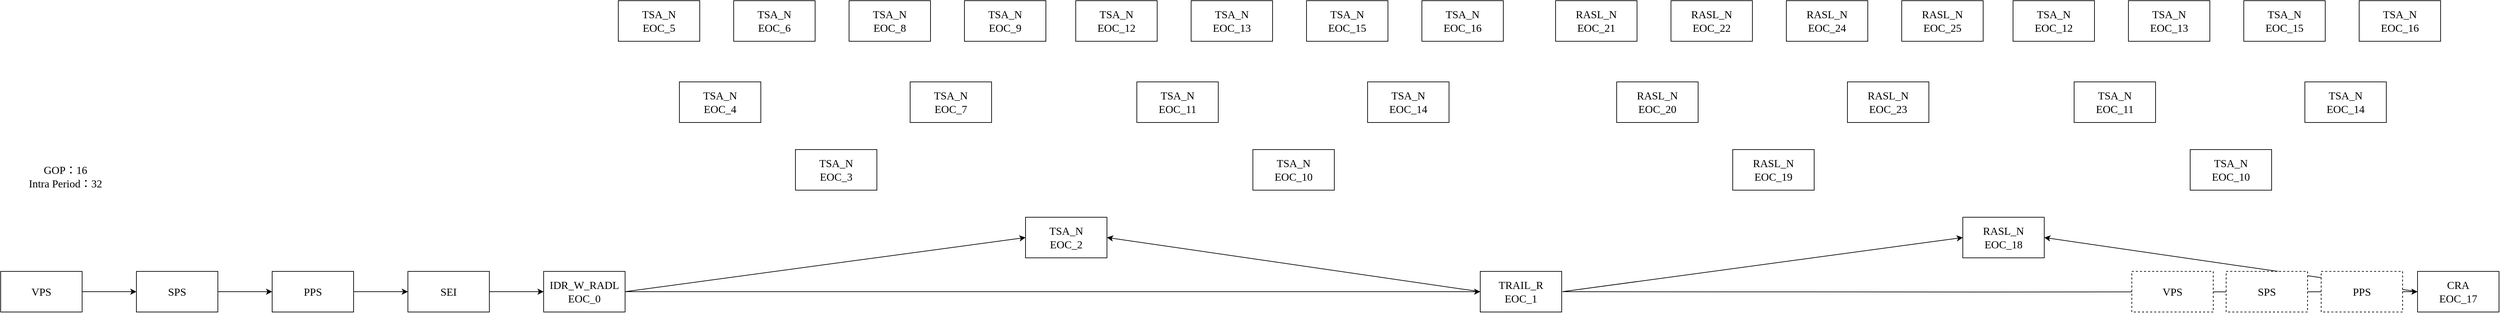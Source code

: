<mxfile version="18.0.3" type="github">
  <diagram id="DOYgF-Zy3J4TfOhHUx3y" name="Page-1">
    <mxGraphModel dx="1125" dy="1998" grid="1" gridSize="10" guides="1" tooltips="1" connect="1" arrows="1" fold="1" page="1" pageScale="1" pageWidth="827" pageHeight="1169" math="0" shadow="0">
      <root>
        <mxCell id="0" />
        <mxCell id="1" parent="0" />
        <mxCell id="U86lI-2MnxNxxLe1aYbE-3" value="" style="edgeStyle=orthogonalEdgeStyle;rounded=0;orthogonalLoop=1;jettySize=auto;html=1;fontFamily=Lucida Console;fontSize=16;" edge="1" parent="1" source="U86lI-2MnxNxxLe1aYbE-1" target="U86lI-2MnxNxxLe1aYbE-2">
          <mxGeometry relative="1" as="geometry" />
        </mxCell>
        <mxCell id="U86lI-2MnxNxxLe1aYbE-1" value="VPS" style="rounded=0;whiteSpace=wrap;html=1;fontFamily=Lucida Console;fontSize=16;" vertex="1" parent="1">
          <mxGeometry x="70" y="300" width="120" height="60" as="geometry" />
        </mxCell>
        <mxCell id="U86lI-2MnxNxxLe1aYbE-5" value="" style="edgeStyle=orthogonalEdgeStyle;rounded=0;orthogonalLoop=1;jettySize=auto;html=1;fontFamily=Lucida Console;fontSize=16;" edge="1" parent="1" source="U86lI-2MnxNxxLe1aYbE-2" target="U86lI-2MnxNxxLe1aYbE-4">
          <mxGeometry relative="1" as="geometry" />
        </mxCell>
        <mxCell id="U86lI-2MnxNxxLe1aYbE-2" value="SPS" style="whiteSpace=wrap;html=1;fontSize=16;fontFamily=Lucida Console;rounded=0;" vertex="1" parent="1">
          <mxGeometry x="270" y="300" width="120" height="60" as="geometry" />
        </mxCell>
        <mxCell id="U86lI-2MnxNxxLe1aYbE-7" value="" style="edgeStyle=orthogonalEdgeStyle;rounded=0;orthogonalLoop=1;jettySize=auto;html=1;fontFamily=Lucida Console;fontSize=16;" edge="1" parent="1" source="U86lI-2MnxNxxLe1aYbE-4" target="U86lI-2MnxNxxLe1aYbE-6">
          <mxGeometry relative="1" as="geometry" />
        </mxCell>
        <mxCell id="U86lI-2MnxNxxLe1aYbE-4" value="PPS" style="whiteSpace=wrap;html=1;fontSize=16;fontFamily=Lucida Console;rounded=0;" vertex="1" parent="1">
          <mxGeometry x="470" y="300" width="120" height="60" as="geometry" />
        </mxCell>
        <mxCell id="U86lI-2MnxNxxLe1aYbE-9" value="" style="edgeStyle=orthogonalEdgeStyle;rounded=0;orthogonalLoop=1;jettySize=auto;html=1;fontFamily=Lucida Console;fontSize=16;" edge="1" parent="1" source="U86lI-2MnxNxxLe1aYbE-6" target="U86lI-2MnxNxxLe1aYbE-8">
          <mxGeometry relative="1" as="geometry" />
        </mxCell>
        <mxCell id="U86lI-2MnxNxxLe1aYbE-6" value="SEI" style="whiteSpace=wrap;html=1;fontSize=16;fontFamily=Lucida Console;rounded=0;" vertex="1" parent="1">
          <mxGeometry x="670" y="300" width="120" height="60" as="geometry" />
        </mxCell>
        <mxCell id="U86lI-2MnxNxxLe1aYbE-12" value="" style="edgeStyle=orthogonalEdgeStyle;rounded=0;orthogonalLoop=1;jettySize=auto;html=1;fontFamily=Lucida Console;fontSize=16;" edge="1" parent="1" source="U86lI-2MnxNxxLe1aYbE-8" target="U86lI-2MnxNxxLe1aYbE-11">
          <mxGeometry relative="1" as="geometry" />
        </mxCell>
        <mxCell id="U86lI-2MnxNxxLe1aYbE-8" value="IDR_W_RADL&lt;br&gt;EOC_0" style="whiteSpace=wrap;html=1;fontSize=16;fontFamily=Lucida Console;rounded=0;" vertex="1" parent="1">
          <mxGeometry x="870" y="300" width="120" height="60" as="geometry" />
        </mxCell>
        <mxCell id="U86lI-2MnxNxxLe1aYbE-10" value="GOP：16&lt;br&gt;Intra Period：32" style="text;html=1;resizable=0;autosize=1;align=center;verticalAlign=middle;points=[];fillColor=none;strokeColor=none;rounded=0;fontFamily=Lucida Console;fontSize=16;" vertex="1" parent="1">
          <mxGeometry x="80" y="140" width="170" height="40" as="geometry" />
        </mxCell>
        <mxCell id="U86lI-2MnxNxxLe1aYbE-11" value="TRAIL_R&lt;br&gt;EOC_1" style="whiteSpace=wrap;html=1;fontSize=16;fontFamily=Lucida Console;rounded=0;" vertex="1" parent="1">
          <mxGeometry x="2250" y="300" width="120" height="60" as="geometry" />
        </mxCell>
        <mxCell id="U86lI-2MnxNxxLe1aYbE-13" value="TSA_N&lt;br&gt;EOC_2" style="rounded=0;whiteSpace=wrap;html=1;fontFamily=Lucida Console;fontSize=16;" vertex="1" parent="1">
          <mxGeometry x="1580" y="220" width="120" height="60" as="geometry" />
        </mxCell>
        <mxCell id="U86lI-2MnxNxxLe1aYbE-14" value="" style="endArrow=classic;html=1;rounded=0;fontFamily=Lucida Console;fontSize=16;exitX=1;exitY=0.5;exitDx=0;exitDy=0;entryX=0;entryY=0.5;entryDx=0;entryDy=0;" edge="1" parent="1" source="U86lI-2MnxNxxLe1aYbE-8" target="U86lI-2MnxNxxLe1aYbE-13">
          <mxGeometry width="50" height="50" relative="1" as="geometry">
            <mxPoint x="1670" y="440" as="sourcePoint" />
            <mxPoint x="1720" y="390" as="targetPoint" />
          </mxGeometry>
        </mxCell>
        <mxCell id="U86lI-2MnxNxxLe1aYbE-17" value="" style="endArrow=classic;html=1;rounded=0;fontFamily=Lucida Console;fontSize=16;exitX=0;exitY=0.5;exitDx=0;exitDy=0;entryX=1;entryY=0.5;entryDx=0;entryDy=0;" edge="1" parent="1" source="U86lI-2MnxNxxLe1aYbE-11" target="U86lI-2MnxNxxLe1aYbE-13">
          <mxGeometry width="50" height="50" relative="1" as="geometry">
            <mxPoint x="1400" y="690" as="sourcePoint" />
            <mxPoint x="1450" y="640" as="targetPoint" />
          </mxGeometry>
        </mxCell>
        <mxCell id="U86lI-2MnxNxxLe1aYbE-18" value="TSA_N&lt;br&gt;EOC_3" style="rounded=0;whiteSpace=wrap;html=1;fontFamily=Lucida Console;fontSize=16;" vertex="1" parent="1">
          <mxGeometry x="1241" y="120" width="120" height="60" as="geometry" />
        </mxCell>
        <mxCell id="U86lI-2MnxNxxLe1aYbE-19" value="TSA_N&lt;br&gt;EOC_4" style="rounded=0;whiteSpace=wrap;html=1;fontFamily=Lucida Console;fontSize=16;" vertex="1" parent="1">
          <mxGeometry x="1070" y="20" width="120" height="60" as="geometry" />
        </mxCell>
        <mxCell id="U86lI-2MnxNxxLe1aYbE-20" value="TSA_N&lt;br&gt;EOC_5" style="rounded=0;whiteSpace=wrap;html=1;fontFamily=Lucida Console;fontSize=16;" vertex="1" parent="1">
          <mxGeometry x="980" y="-100" width="120" height="60" as="geometry" />
        </mxCell>
        <mxCell id="U86lI-2MnxNxxLe1aYbE-21" value="TSA_N&lt;br&gt;EOC_6" style="rounded=0;whiteSpace=wrap;html=1;fontFamily=Lucida Console;fontSize=16;" vertex="1" parent="1">
          <mxGeometry x="1150" y="-100" width="120" height="60" as="geometry" />
        </mxCell>
        <mxCell id="U86lI-2MnxNxxLe1aYbE-22" value="TSA_N&lt;br&gt;EOC_7" style="rounded=0;whiteSpace=wrap;html=1;fontFamily=Lucida Console;fontSize=16;" vertex="1" parent="1">
          <mxGeometry x="1410" y="20" width="120" height="60" as="geometry" />
        </mxCell>
        <mxCell id="U86lI-2MnxNxxLe1aYbE-23" value="TSA_N&lt;br&gt;EOC_8" style="rounded=0;whiteSpace=wrap;html=1;fontFamily=Lucida Console;fontSize=16;" vertex="1" parent="1">
          <mxGeometry x="1320" y="-100" width="120" height="60" as="geometry" />
        </mxCell>
        <mxCell id="U86lI-2MnxNxxLe1aYbE-24" value="TSA_N&lt;br&gt;EOC_9" style="rounded=0;whiteSpace=wrap;html=1;fontFamily=Lucida Console;fontSize=16;" vertex="1" parent="1">
          <mxGeometry x="1490" y="-100" width="120" height="60" as="geometry" />
        </mxCell>
        <mxCell id="U86lI-2MnxNxxLe1aYbE-25" value="TSA_N&lt;br&gt;EOC_10" style="rounded=0;whiteSpace=wrap;html=1;fontFamily=Lucida Console;fontSize=16;" vertex="1" parent="1">
          <mxGeometry x="1915" y="120" width="120" height="60" as="geometry" />
        </mxCell>
        <mxCell id="U86lI-2MnxNxxLe1aYbE-26" value="TSA_N&lt;br&gt;EOC_11" style="rounded=0;whiteSpace=wrap;html=1;fontFamily=Lucida Console;fontSize=16;" vertex="1" parent="1">
          <mxGeometry x="1744" y="20" width="120" height="60" as="geometry" />
        </mxCell>
        <mxCell id="U86lI-2MnxNxxLe1aYbE-27" value="TSA_N&lt;br&gt;EOC_12" style="rounded=0;whiteSpace=wrap;html=1;fontFamily=Lucida Console;fontSize=16;" vertex="1" parent="1">
          <mxGeometry x="1654" y="-100" width="120" height="60" as="geometry" />
        </mxCell>
        <mxCell id="U86lI-2MnxNxxLe1aYbE-28" value="TSA_N&lt;br&gt;EOC_13" style="rounded=0;whiteSpace=wrap;html=1;fontFamily=Lucida Console;fontSize=16;" vertex="1" parent="1">
          <mxGeometry x="1824" y="-100" width="120" height="60" as="geometry" />
        </mxCell>
        <mxCell id="U86lI-2MnxNxxLe1aYbE-29" value="TSA_N&lt;br&gt;EOC_14" style="rounded=0;whiteSpace=wrap;html=1;fontFamily=Lucida Console;fontSize=16;" vertex="1" parent="1">
          <mxGeometry x="2084" y="20" width="120" height="60" as="geometry" />
        </mxCell>
        <mxCell id="U86lI-2MnxNxxLe1aYbE-30" value="TSA_N&lt;br&gt;EOC_15" style="rounded=0;whiteSpace=wrap;html=1;fontFamily=Lucida Console;fontSize=16;" vertex="1" parent="1">
          <mxGeometry x="1994" y="-100" width="120" height="60" as="geometry" />
        </mxCell>
        <mxCell id="U86lI-2MnxNxxLe1aYbE-31" value="TSA_N&lt;br&gt;EOC_16" style="rounded=0;whiteSpace=wrap;html=1;fontFamily=Lucida Console;fontSize=16;" vertex="1" parent="1">
          <mxGeometry x="2164" y="-100" width="120" height="60" as="geometry" />
        </mxCell>
        <mxCell id="U86lI-2MnxNxxLe1aYbE-32" value="" style="edgeStyle=orthogonalEdgeStyle;rounded=0;orthogonalLoop=1;jettySize=auto;html=1;fontFamily=Lucida Console;fontSize=16;" edge="1" parent="1" target="U86lI-2MnxNxxLe1aYbE-33">
          <mxGeometry relative="1" as="geometry">
            <mxPoint x="2371" y="330" as="sourcePoint" />
          </mxGeometry>
        </mxCell>
        <mxCell id="U86lI-2MnxNxxLe1aYbE-33" value="CRA&lt;br&gt;EOC_17" style="whiteSpace=wrap;html=1;fontSize=16;fontFamily=Lucida Console;rounded=0;" vertex="1" parent="1">
          <mxGeometry x="3631" y="300" width="120" height="60" as="geometry" />
        </mxCell>
        <mxCell id="U86lI-2MnxNxxLe1aYbE-34" value="RASL_N&lt;br&gt;EOC_18" style="rounded=0;whiteSpace=wrap;html=1;fontFamily=Lucida Console;fontSize=16;" vertex="1" parent="1">
          <mxGeometry x="2961" y="220" width="120" height="60" as="geometry" />
        </mxCell>
        <mxCell id="U86lI-2MnxNxxLe1aYbE-35" value="" style="endArrow=classic;html=1;rounded=0;fontFamily=Lucida Console;fontSize=16;exitX=1;exitY=0.5;exitDx=0;exitDy=0;entryX=0;entryY=0.5;entryDx=0;entryDy=0;" edge="1" parent="1" target="U86lI-2MnxNxxLe1aYbE-34">
          <mxGeometry width="50" height="50" relative="1" as="geometry">
            <mxPoint x="2371" y="330" as="sourcePoint" />
            <mxPoint x="3101" y="390" as="targetPoint" />
          </mxGeometry>
        </mxCell>
        <mxCell id="U86lI-2MnxNxxLe1aYbE-36" value="" style="endArrow=classic;html=1;rounded=0;fontFamily=Lucida Console;fontSize=16;exitX=0;exitY=0.5;exitDx=0;exitDy=0;entryX=1;entryY=0.5;entryDx=0;entryDy=0;" edge="1" parent="1" source="U86lI-2MnxNxxLe1aYbE-33" target="U86lI-2MnxNxxLe1aYbE-34">
          <mxGeometry width="50" height="50" relative="1" as="geometry">
            <mxPoint x="2781" y="690" as="sourcePoint" />
            <mxPoint x="2831" y="640" as="targetPoint" />
          </mxGeometry>
        </mxCell>
        <mxCell id="U86lI-2MnxNxxLe1aYbE-37" value="RASL_N&lt;br&gt;EOC_19" style="rounded=0;whiteSpace=wrap;html=1;fontFamily=Lucida Console;fontSize=16;" vertex="1" parent="1">
          <mxGeometry x="2622" y="120" width="120" height="60" as="geometry" />
        </mxCell>
        <mxCell id="U86lI-2MnxNxxLe1aYbE-38" value="RASL_N&lt;br&gt;EOC_20" style="rounded=0;whiteSpace=wrap;html=1;fontFamily=Lucida Console;fontSize=16;" vertex="1" parent="1">
          <mxGeometry x="2451" y="20" width="120" height="60" as="geometry" />
        </mxCell>
        <mxCell id="U86lI-2MnxNxxLe1aYbE-39" value="RASL_N&lt;br&gt;EOC_21" style="rounded=0;whiteSpace=wrap;html=1;fontFamily=Lucida Console;fontSize=16;" vertex="1" parent="1">
          <mxGeometry x="2361" y="-100" width="120" height="60" as="geometry" />
        </mxCell>
        <mxCell id="U86lI-2MnxNxxLe1aYbE-40" value="RASL_N&lt;br&gt;EOC_22" style="rounded=0;whiteSpace=wrap;html=1;fontFamily=Lucida Console;fontSize=16;" vertex="1" parent="1">
          <mxGeometry x="2531" y="-100" width="120" height="60" as="geometry" />
        </mxCell>
        <mxCell id="U86lI-2MnxNxxLe1aYbE-41" value="RASL_N&lt;br&gt;EOC_23" style="rounded=0;whiteSpace=wrap;html=1;fontFamily=Lucida Console;fontSize=16;" vertex="1" parent="1">
          <mxGeometry x="2791" y="20" width="120" height="60" as="geometry" />
        </mxCell>
        <mxCell id="U86lI-2MnxNxxLe1aYbE-42" value="RASL_N&lt;br&gt;EOC_24" style="rounded=0;whiteSpace=wrap;html=1;fontFamily=Lucida Console;fontSize=16;" vertex="1" parent="1">
          <mxGeometry x="2701" y="-100" width="120" height="60" as="geometry" />
        </mxCell>
        <mxCell id="U86lI-2MnxNxxLe1aYbE-43" value="RASL_N&lt;br&gt;EOC_25" style="rounded=0;whiteSpace=wrap;html=1;fontFamily=Lucida Console;fontSize=16;" vertex="1" parent="1">
          <mxGeometry x="2871" y="-100" width="120" height="60" as="geometry" />
        </mxCell>
        <mxCell id="U86lI-2MnxNxxLe1aYbE-44" value="TSA_N&lt;br&gt;EOC_10" style="rounded=0;whiteSpace=wrap;html=1;fontFamily=Lucida Console;fontSize=16;" vertex="1" parent="1">
          <mxGeometry x="3296" y="120" width="120" height="60" as="geometry" />
        </mxCell>
        <mxCell id="U86lI-2MnxNxxLe1aYbE-45" value="TSA_N&lt;br&gt;EOC_11" style="rounded=0;whiteSpace=wrap;html=1;fontFamily=Lucida Console;fontSize=16;" vertex="1" parent="1">
          <mxGeometry x="3125" y="20" width="120" height="60" as="geometry" />
        </mxCell>
        <mxCell id="U86lI-2MnxNxxLe1aYbE-46" value="TSA_N&lt;br&gt;EOC_12" style="rounded=0;whiteSpace=wrap;html=1;fontFamily=Lucida Console;fontSize=16;" vertex="1" parent="1">
          <mxGeometry x="3035" y="-100" width="120" height="60" as="geometry" />
        </mxCell>
        <mxCell id="U86lI-2MnxNxxLe1aYbE-47" value="TSA_N&lt;br&gt;EOC_13" style="rounded=0;whiteSpace=wrap;html=1;fontFamily=Lucida Console;fontSize=16;" vertex="1" parent="1">
          <mxGeometry x="3205" y="-100" width="120" height="60" as="geometry" />
        </mxCell>
        <mxCell id="U86lI-2MnxNxxLe1aYbE-48" value="TSA_N&lt;br&gt;EOC_14" style="rounded=0;whiteSpace=wrap;html=1;fontFamily=Lucida Console;fontSize=16;" vertex="1" parent="1">
          <mxGeometry x="3465" y="20" width="120" height="60" as="geometry" />
        </mxCell>
        <mxCell id="U86lI-2MnxNxxLe1aYbE-49" value="TSA_N&lt;br&gt;EOC_15" style="rounded=0;whiteSpace=wrap;html=1;fontFamily=Lucida Console;fontSize=16;" vertex="1" parent="1">
          <mxGeometry x="3375" y="-100" width="120" height="60" as="geometry" />
        </mxCell>
        <mxCell id="U86lI-2MnxNxxLe1aYbE-50" value="TSA_N&lt;br&gt;EOC_16" style="rounded=0;whiteSpace=wrap;html=1;fontFamily=Lucida Console;fontSize=16;" vertex="1" parent="1">
          <mxGeometry x="3545" y="-100" width="120" height="60" as="geometry" />
        </mxCell>
        <mxCell id="U86lI-2MnxNxxLe1aYbE-51" value="VPS" style="rounded=0;whiteSpace=wrap;html=1;fontFamily=Lucida Console;fontSize=16;dashed=1;" vertex="1" parent="1">
          <mxGeometry x="3210" y="300" width="120" height="60" as="geometry" />
        </mxCell>
        <mxCell id="U86lI-2MnxNxxLe1aYbE-53" value="SPS" style="rounded=0;whiteSpace=wrap;html=1;fontFamily=Lucida Console;fontSize=16;dashed=1;" vertex="1" parent="1">
          <mxGeometry x="3349" y="300" width="120" height="60" as="geometry" />
        </mxCell>
        <mxCell id="U86lI-2MnxNxxLe1aYbE-54" value="PPS" style="rounded=0;whiteSpace=wrap;html=1;fontFamily=Lucida Console;fontSize=16;dashed=1;" vertex="1" parent="1">
          <mxGeometry x="3489" y="300" width="120" height="60" as="geometry" />
        </mxCell>
      </root>
    </mxGraphModel>
  </diagram>
</mxfile>
